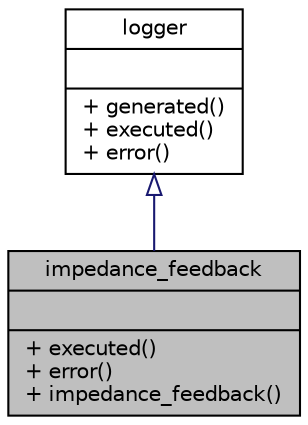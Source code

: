 digraph "impedance_feedback"
{
 // LATEX_PDF_SIZE
  edge [fontname="Helvetica",fontsize="10",labelfontname="Helvetica",labelfontsize="10"];
  node [fontname="Helvetica",fontsize="10",shape=record];
  Node1 [label="{impedance_feedback\n||+ executed()\l+ error()\l+ impedance_feedback()\l}",height=0.2,width=0.4,color="black", fillcolor="grey75", style="filled", fontcolor="black",tooltip=" "];
  Node2 -> Node1 [dir="back",color="midnightblue",fontsize="10",style="solid",arrowtail="onormal",fontname="Helvetica"];
  Node2 [label="{logger\n||+ generated()\l+ executed()\l+ error()\l}",height=0.2,width=0.4,color="black", fillcolor="white", style="filled",URL="$structlogger.html",tooltip="logger base class"];
}
